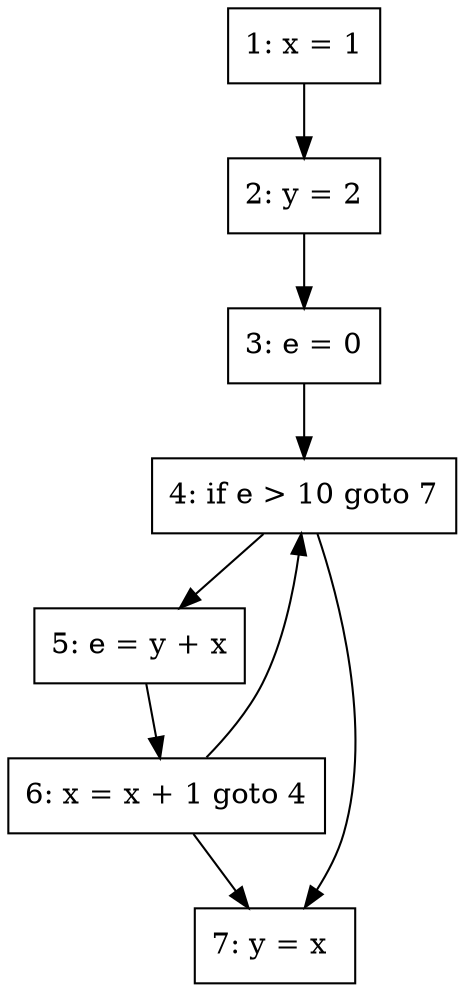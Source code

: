 digraph {
	node[shape=box]
	s1[label="1: x = 1"]
	s2[label="2: y = 2"]
	s3[label="3: e = 0"]
	s4[label="4: if e > 10 goto 7"]
	s5[label="5: e = y + x"]
	s6[label="6: x = x + 1 goto 4"]
	s7[label="7: y = x "]
	rankdir = TB
	s1 -> s2 -> s3 -> s4 -> s5 -> s6 -> s7
	s4 -> s7
	s6 -> s4
}

